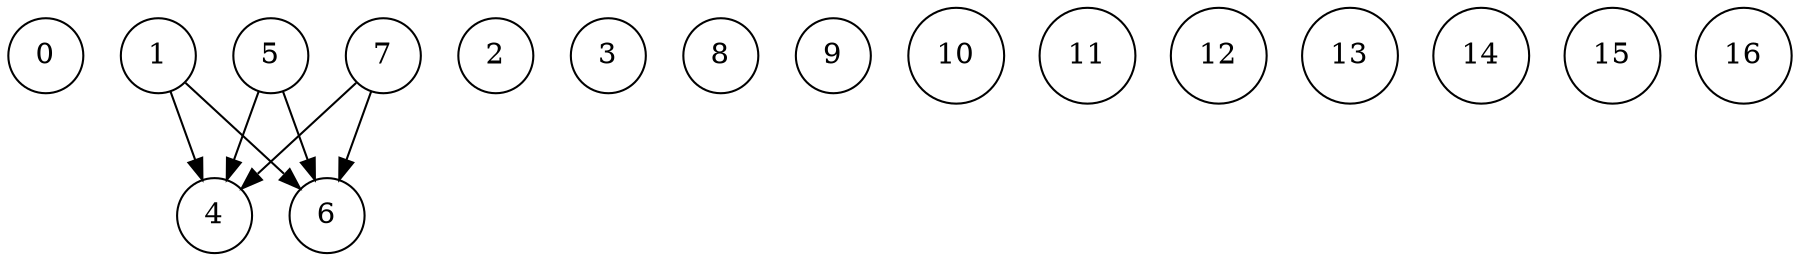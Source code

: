 digraph G {
splines=true;
0 [shape=circle, label=0]
1 [shape=circle, label=1]
2 [shape=circle, label=2]
3 [shape=circle, label=3]
4 [shape=circle, label=4]
5 [shape=circle, label=5]
6 [shape=circle, label=6]
7 [shape=circle, label=7]
8 [shape=circle, label=8]
9 [shape=circle, label=9]
10 [shape=circle, label=10]
11 [shape=circle, label=11]
12 [shape=circle, label=12]
13 [shape=circle, label=13]
14 [shape=circle, label=14]
15 [shape=circle, label=15]
16 [shape=circle, label=16]
1->6;
1->4;
5->6;
5->4;
7->6;
7->4;
}
